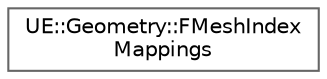 digraph "Graphical Class Hierarchy"
{
 // INTERACTIVE_SVG=YES
 // LATEX_PDF_SIZE
  bgcolor="transparent";
  edge [fontname=Helvetica,fontsize=10,labelfontname=Helvetica,labelfontsize=10];
  node [fontname=Helvetica,fontsize=10,shape=box,height=0.2,width=0.4];
  rankdir="LR";
  Node0 [id="Node000000",label="UE::Geometry::FMeshIndex\lMappings",height=0.2,width=0.4,color="grey40", fillcolor="white", style="filled",URL="$da/d3d/structUE_1_1Geometry_1_1FMeshIndexMappings.html",tooltip="FMeshIndexMappings stores a set of integer IndexMaps for a mesh This is a convenient object to have,..."];
}
